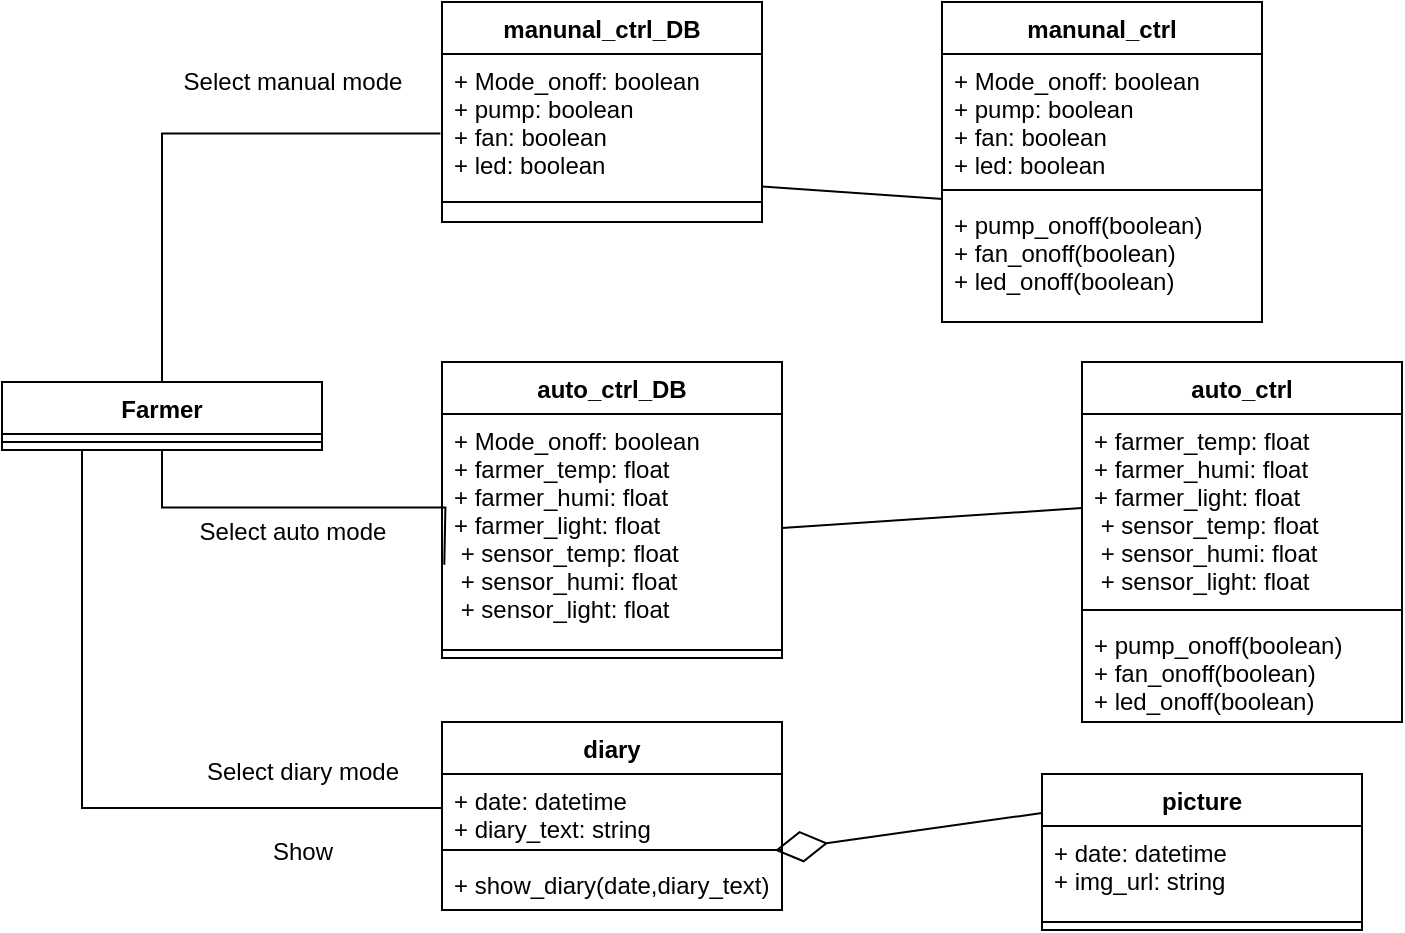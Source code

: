 <mxfile version="20.4.0" type="github">
  <diagram id="FxXh_qyI8c8mg8j4aweR" name="페이지-1">
    <mxGraphModel dx="1038" dy="521" grid="1" gridSize="10" guides="1" tooltips="1" connect="1" arrows="1" fold="1" page="1" pageScale="1" pageWidth="827" pageHeight="1169" math="0" shadow="0">
      <root>
        <mxCell id="0" />
        <mxCell id="1" parent="0" />
        <mxCell id="zbahY2p51AuoQjmVbx6N-72" style="edgeStyle=orthogonalEdgeStyle;rounded=0;orthogonalLoop=1;jettySize=auto;html=1;exitX=0.5;exitY=0;exitDx=0;exitDy=0;entryX=-0.005;entryY=0.622;entryDx=0;entryDy=0;entryPerimeter=0;endArrow=none;endFill=0;" edge="1" parent="1" source="zbahY2p51AuoQjmVbx6N-43" target="zbahY2p51AuoQjmVbx6N-48">
          <mxGeometry relative="1" as="geometry" />
        </mxCell>
        <mxCell id="zbahY2p51AuoQjmVbx6N-77" style="edgeStyle=orthogonalEdgeStyle;rounded=0;orthogonalLoop=1;jettySize=auto;html=1;exitX=0.5;exitY=1;exitDx=0;exitDy=0;entryX=0.005;entryY=0.131;entryDx=0;entryDy=0;entryPerimeter=0;endArrow=none;endFill=0;" edge="1" parent="1" source="zbahY2p51AuoQjmVbx6N-43">
          <mxGeometry relative="1" as="geometry">
            <mxPoint x="231.15" y="371.406" as="targetPoint" />
          </mxGeometry>
        </mxCell>
        <mxCell id="zbahY2p51AuoQjmVbx6N-79" style="edgeStyle=orthogonalEdgeStyle;rounded=0;orthogonalLoop=1;jettySize=auto;html=1;exitX=0.25;exitY=1;exitDx=0;exitDy=0;entryX=0;entryY=0.5;entryDx=0;entryDy=0;endArrow=none;endFill=0;" edge="1" parent="1" source="zbahY2p51AuoQjmVbx6N-43" target="zbahY2p51AuoQjmVbx6N-60">
          <mxGeometry relative="1" as="geometry" />
        </mxCell>
        <mxCell id="zbahY2p51AuoQjmVbx6N-43" value="Farmer" style="swimlane;fontStyle=1;align=center;verticalAlign=top;childLayout=stackLayout;horizontal=1;startSize=26;horizontalStack=0;resizeParent=1;resizeParentMax=0;resizeLast=0;collapsible=1;marginBottom=0;" vertex="1" parent="1">
          <mxGeometry x="10" y="280" width="160" height="34" as="geometry" />
        </mxCell>
        <mxCell id="zbahY2p51AuoQjmVbx6N-45" value="" style="line;strokeWidth=1;fillColor=none;align=left;verticalAlign=middle;spacingTop=-1;spacingLeft=3;spacingRight=3;rotatable=0;labelPosition=right;points=[];portConstraint=eastwest;strokeColor=inherit;" vertex="1" parent="zbahY2p51AuoQjmVbx6N-43">
          <mxGeometry y="26" width="160" height="8" as="geometry" />
        </mxCell>
        <mxCell id="zbahY2p51AuoQjmVbx6N-47" value="manunal_ctrl_DB" style="swimlane;fontStyle=1;align=center;verticalAlign=top;childLayout=stackLayout;horizontal=1;startSize=26;horizontalStack=0;resizeParent=1;resizeParentMax=0;resizeLast=0;collapsible=1;marginBottom=0;" vertex="1" parent="1">
          <mxGeometry x="230" y="90" width="160" height="110" as="geometry" />
        </mxCell>
        <mxCell id="zbahY2p51AuoQjmVbx6N-48" value="+ Mode_onoff: boolean&#xa;+ pump: boolean&#xa;+ fan: boolean&#xa;+ led: boolean" style="text;strokeColor=none;fillColor=none;align=left;verticalAlign=top;spacingLeft=4;spacingRight=4;overflow=hidden;rotatable=0;points=[[0,0.5],[1,0.5]];portConstraint=eastwest;" vertex="1" parent="zbahY2p51AuoQjmVbx6N-47">
          <mxGeometry y="26" width="160" height="64" as="geometry" />
        </mxCell>
        <mxCell id="zbahY2p51AuoQjmVbx6N-49" value="" style="line;strokeWidth=1;fillColor=none;align=left;verticalAlign=middle;spacingTop=-1;spacingLeft=3;spacingRight=3;rotatable=0;labelPosition=right;points=[];portConstraint=eastwest;strokeColor=inherit;" vertex="1" parent="zbahY2p51AuoQjmVbx6N-47">
          <mxGeometry y="90" width="160" height="20" as="geometry" />
        </mxCell>
        <mxCell id="zbahY2p51AuoQjmVbx6N-51" value="picture" style="swimlane;fontStyle=1;align=center;verticalAlign=top;childLayout=stackLayout;horizontal=1;startSize=26;horizontalStack=0;resizeParent=1;resizeParentMax=0;resizeLast=0;collapsible=1;marginBottom=0;" vertex="1" parent="1">
          <mxGeometry x="530" y="476" width="160" height="78" as="geometry" />
        </mxCell>
        <mxCell id="zbahY2p51AuoQjmVbx6N-52" value="+ date: datetime&#xa;+ img_url: string" style="text;strokeColor=none;fillColor=none;align=left;verticalAlign=top;spacingLeft=4;spacingRight=4;overflow=hidden;rotatable=0;points=[[0,0.5],[1,0.5]];portConstraint=eastwest;" vertex="1" parent="zbahY2p51AuoQjmVbx6N-51">
          <mxGeometry y="26" width="160" height="44" as="geometry" />
        </mxCell>
        <mxCell id="zbahY2p51AuoQjmVbx6N-53" value="" style="line;strokeWidth=1;fillColor=none;align=left;verticalAlign=middle;spacingTop=-1;spacingLeft=3;spacingRight=3;rotatable=0;labelPosition=right;points=[];portConstraint=eastwest;strokeColor=inherit;" vertex="1" parent="zbahY2p51AuoQjmVbx6N-51">
          <mxGeometry y="70" width="160" height="8" as="geometry" />
        </mxCell>
        <mxCell id="zbahY2p51AuoQjmVbx6N-55" value="auto_ctrl" style="swimlane;fontStyle=1;align=center;verticalAlign=top;childLayout=stackLayout;horizontal=1;startSize=26;horizontalStack=0;resizeParent=1;resizeParentMax=0;resizeLast=0;collapsible=1;marginBottom=0;" vertex="1" parent="1">
          <mxGeometry x="550" y="270" width="160" height="180" as="geometry" />
        </mxCell>
        <mxCell id="zbahY2p51AuoQjmVbx6N-56" value="+ farmer_temp: float&#xa;+ farmer_humi: float&#xa;+ farmer_light: float&#xa; + sensor_temp: float&#xa; + sensor_humi: float&#xa; + sensor_light: float&#xa;" style="text;strokeColor=none;fillColor=none;align=left;verticalAlign=top;spacingLeft=4;spacingRight=4;overflow=hidden;rotatable=0;points=[[0,0.5],[1,0.5]];portConstraint=eastwest;" vertex="1" parent="zbahY2p51AuoQjmVbx6N-55">
          <mxGeometry y="26" width="160" height="94" as="geometry" />
        </mxCell>
        <mxCell id="zbahY2p51AuoQjmVbx6N-57" value="" style="line;strokeWidth=1;fillColor=none;align=left;verticalAlign=middle;spacingTop=-1;spacingLeft=3;spacingRight=3;rotatable=0;labelPosition=right;points=[];portConstraint=eastwest;strokeColor=inherit;" vertex="1" parent="zbahY2p51AuoQjmVbx6N-55">
          <mxGeometry y="120" width="160" height="8" as="geometry" />
        </mxCell>
        <mxCell id="zbahY2p51AuoQjmVbx6N-58" value="+ pump_onoff(boolean)&#xa;+ fan_onoff(boolean)&#xa;+ led_onoff(boolean)" style="text;strokeColor=none;fillColor=none;align=left;verticalAlign=top;spacingLeft=4;spacingRight=4;overflow=hidden;rotatable=0;points=[[0,0.5],[1,0.5]];portConstraint=eastwest;" vertex="1" parent="zbahY2p51AuoQjmVbx6N-55">
          <mxGeometry y="128" width="160" height="52" as="geometry" />
        </mxCell>
        <mxCell id="zbahY2p51AuoQjmVbx6N-59" value="diary" style="swimlane;fontStyle=1;align=center;verticalAlign=top;childLayout=stackLayout;horizontal=1;startSize=26;horizontalStack=0;resizeParent=1;resizeParentMax=0;resizeLast=0;collapsible=1;marginBottom=0;" vertex="1" parent="1">
          <mxGeometry x="230" y="450" width="170" height="94" as="geometry" />
        </mxCell>
        <mxCell id="zbahY2p51AuoQjmVbx6N-60" value="+ date: datetime&#xa;+ diary_text: string&#xa;" style="text;strokeColor=none;fillColor=none;align=left;verticalAlign=top;spacingLeft=4;spacingRight=4;overflow=hidden;rotatable=0;points=[[0,0.5],[1,0.5]];portConstraint=eastwest;" vertex="1" parent="zbahY2p51AuoQjmVbx6N-59">
          <mxGeometry y="26" width="170" height="34" as="geometry" />
        </mxCell>
        <mxCell id="zbahY2p51AuoQjmVbx6N-61" value="" style="line;strokeWidth=1;fillColor=none;align=left;verticalAlign=middle;spacingTop=-1;spacingLeft=3;spacingRight=3;rotatable=0;labelPosition=right;points=[];portConstraint=eastwest;strokeColor=inherit;" vertex="1" parent="zbahY2p51AuoQjmVbx6N-59">
          <mxGeometry y="60" width="170" height="8" as="geometry" />
        </mxCell>
        <mxCell id="zbahY2p51AuoQjmVbx6N-62" value="+ show_diary(date,diary_text)" style="text;strokeColor=none;fillColor=none;align=left;verticalAlign=top;spacingLeft=4;spacingRight=4;overflow=hidden;rotatable=0;points=[[0,0.5],[1,0.5]];portConstraint=eastwest;" vertex="1" parent="zbahY2p51AuoQjmVbx6N-59">
          <mxGeometry y="68" width="170" height="26" as="geometry" />
        </mxCell>
        <mxCell id="zbahY2p51AuoQjmVbx6N-63" value="auto_ctrl_DB" style="swimlane;fontStyle=1;align=center;verticalAlign=top;childLayout=stackLayout;horizontal=1;startSize=26;horizontalStack=0;resizeParent=1;resizeParentMax=0;resizeLast=0;collapsible=1;marginBottom=0;" vertex="1" parent="1">
          <mxGeometry x="230" y="270" width="170" height="148" as="geometry" />
        </mxCell>
        <mxCell id="zbahY2p51AuoQjmVbx6N-64" value="+ Mode_onoff: boolean&#xa;+ farmer_temp: float&#xa;+ farmer_humi: float&#xa;+ farmer_light: float&#xa; + sensor_temp: float&#xa; + sensor_humi: float&#xa; + sensor_light: float&#xa;" style="text;strokeColor=none;fillColor=none;align=left;verticalAlign=top;spacingLeft=4;spacingRight=4;overflow=hidden;rotatable=0;points=[[0,0.5],[1,0.5]];portConstraint=eastwest;" vertex="1" parent="zbahY2p51AuoQjmVbx6N-63">
          <mxGeometry y="26" width="170" height="114" as="geometry" />
        </mxCell>
        <mxCell id="zbahY2p51AuoQjmVbx6N-65" value="" style="line;strokeWidth=1;fillColor=none;align=left;verticalAlign=middle;spacingTop=-1;spacingLeft=3;spacingRight=3;rotatable=0;labelPosition=right;points=[];portConstraint=eastwest;strokeColor=inherit;" vertex="1" parent="zbahY2p51AuoQjmVbx6N-63">
          <mxGeometry y="140" width="170" height="8" as="geometry" />
        </mxCell>
        <mxCell id="zbahY2p51AuoQjmVbx6N-67" value="manunal_ctrl" style="swimlane;fontStyle=1;align=center;verticalAlign=top;childLayout=stackLayout;horizontal=1;startSize=26;horizontalStack=0;resizeParent=1;resizeParentMax=0;resizeLast=0;collapsible=1;marginBottom=0;" vertex="1" parent="1">
          <mxGeometry x="480" y="90" width="160" height="160" as="geometry" />
        </mxCell>
        <mxCell id="zbahY2p51AuoQjmVbx6N-68" value="+ Mode_onoff: boolean&#xa;+ pump: boolean&#xa;+ fan: boolean&#xa;+ led: boolean" style="text;strokeColor=none;fillColor=none;align=left;verticalAlign=top;spacingLeft=4;spacingRight=4;overflow=hidden;rotatable=0;points=[[0,0.5],[1,0.5]];portConstraint=eastwest;" vertex="1" parent="zbahY2p51AuoQjmVbx6N-67">
          <mxGeometry y="26" width="160" height="64" as="geometry" />
        </mxCell>
        <mxCell id="zbahY2p51AuoQjmVbx6N-69" value="" style="line;strokeWidth=1;fillColor=none;align=left;verticalAlign=middle;spacingTop=-1;spacingLeft=3;spacingRight=3;rotatable=0;labelPosition=right;points=[];portConstraint=eastwest;strokeColor=inherit;" vertex="1" parent="zbahY2p51AuoQjmVbx6N-67">
          <mxGeometry y="90" width="160" height="8" as="geometry" />
        </mxCell>
        <mxCell id="zbahY2p51AuoQjmVbx6N-70" value="+ pump_onoff(boolean)&#xa;+ fan_onoff(boolean)&#xa;+ led_onoff(boolean)" style="text;strokeColor=none;fillColor=none;align=left;verticalAlign=top;spacingLeft=4;spacingRight=4;overflow=hidden;rotatable=0;points=[[0,0.5],[1,0.5]];portConstraint=eastwest;" vertex="1" parent="zbahY2p51AuoQjmVbx6N-67">
          <mxGeometry y="98" width="160" height="62" as="geometry" />
        </mxCell>
        <mxCell id="zbahY2p51AuoQjmVbx6N-75" value="" style="endArrow=none;html=1;rounded=0;entryX=1;entryY=0.008;entryDx=0;entryDy=0;entryPerimeter=0;exitX=0.003;exitY=0.008;exitDx=0;exitDy=0;exitPerimeter=0;" edge="1" parent="1" source="zbahY2p51AuoQjmVbx6N-70">
          <mxGeometry width="50" height="50" relative="1" as="geometry">
            <mxPoint x="450" y="380" as="sourcePoint" />
            <mxPoint x="390" y="182.208" as="targetPoint" />
          </mxGeometry>
        </mxCell>
        <mxCell id="zbahY2p51AuoQjmVbx6N-76" value="Select manual mode" style="text;html=1;align=center;verticalAlign=middle;resizable=0;points=[];autosize=1;strokeColor=none;fillColor=none;" vertex="1" parent="1">
          <mxGeometry x="90" y="115" width="130" height="30" as="geometry" />
        </mxCell>
        <mxCell id="zbahY2p51AuoQjmVbx6N-78" value="Select auto mode" style="text;html=1;align=center;verticalAlign=middle;resizable=0;points=[];autosize=1;strokeColor=none;fillColor=none;" vertex="1" parent="1">
          <mxGeometry x="95" y="340" width="120" height="30" as="geometry" />
        </mxCell>
        <mxCell id="zbahY2p51AuoQjmVbx6N-80" value="Select diary mode" style="text;html=1;align=center;verticalAlign=middle;resizable=0;points=[];autosize=1;strokeColor=none;fillColor=none;" vertex="1" parent="1">
          <mxGeometry x="100" y="460" width="120" height="30" as="geometry" />
        </mxCell>
        <mxCell id="zbahY2p51AuoQjmVbx6N-82" value="Show" style="text;html=1;align=center;verticalAlign=middle;resizable=0;points=[];autosize=1;strokeColor=none;fillColor=none;" vertex="1" parent="1">
          <mxGeometry x="135" y="500" width="50" height="30" as="geometry" />
        </mxCell>
        <mxCell id="zbahY2p51AuoQjmVbx6N-83" value="" style="endArrow=diamondThin;endFill=0;endSize=24;html=1;rounded=0;entryX=0.979;entryY=1.124;entryDx=0;entryDy=0;exitX=0;exitY=0.25;exitDx=0;exitDy=0;entryPerimeter=0;" edge="1" parent="1" source="zbahY2p51AuoQjmVbx6N-51" target="zbahY2p51AuoQjmVbx6N-60">
          <mxGeometry width="160" relative="1" as="geometry">
            <mxPoint x="512.08" y="515.01" as="sourcePoint" />
            <mxPoint x="560" y="350" as="targetPoint" />
          </mxGeometry>
        </mxCell>
        <mxCell id="zbahY2p51AuoQjmVbx6N-84" value="" style="endArrow=none;html=1;rounded=0;exitX=1;exitY=0.5;exitDx=0;exitDy=0;entryX=0;entryY=0.5;entryDx=0;entryDy=0;" edge="1" parent="1" source="zbahY2p51AuoQjmVbx6N-64" target="zbahY2p51AuoQjmVbx6N-56">
          <mxGeometry width="50" height="50" relative="1" as="geometry">
            <mxPoint x="450" y="380" as="sourcePoint" />
            <mxPoint x="500" y="330" as="targetPoint" />
          </mxGeometry>
        </mxCell>
      </root>
    </mxGraphModel>
  </diagram>
</mxfile>
